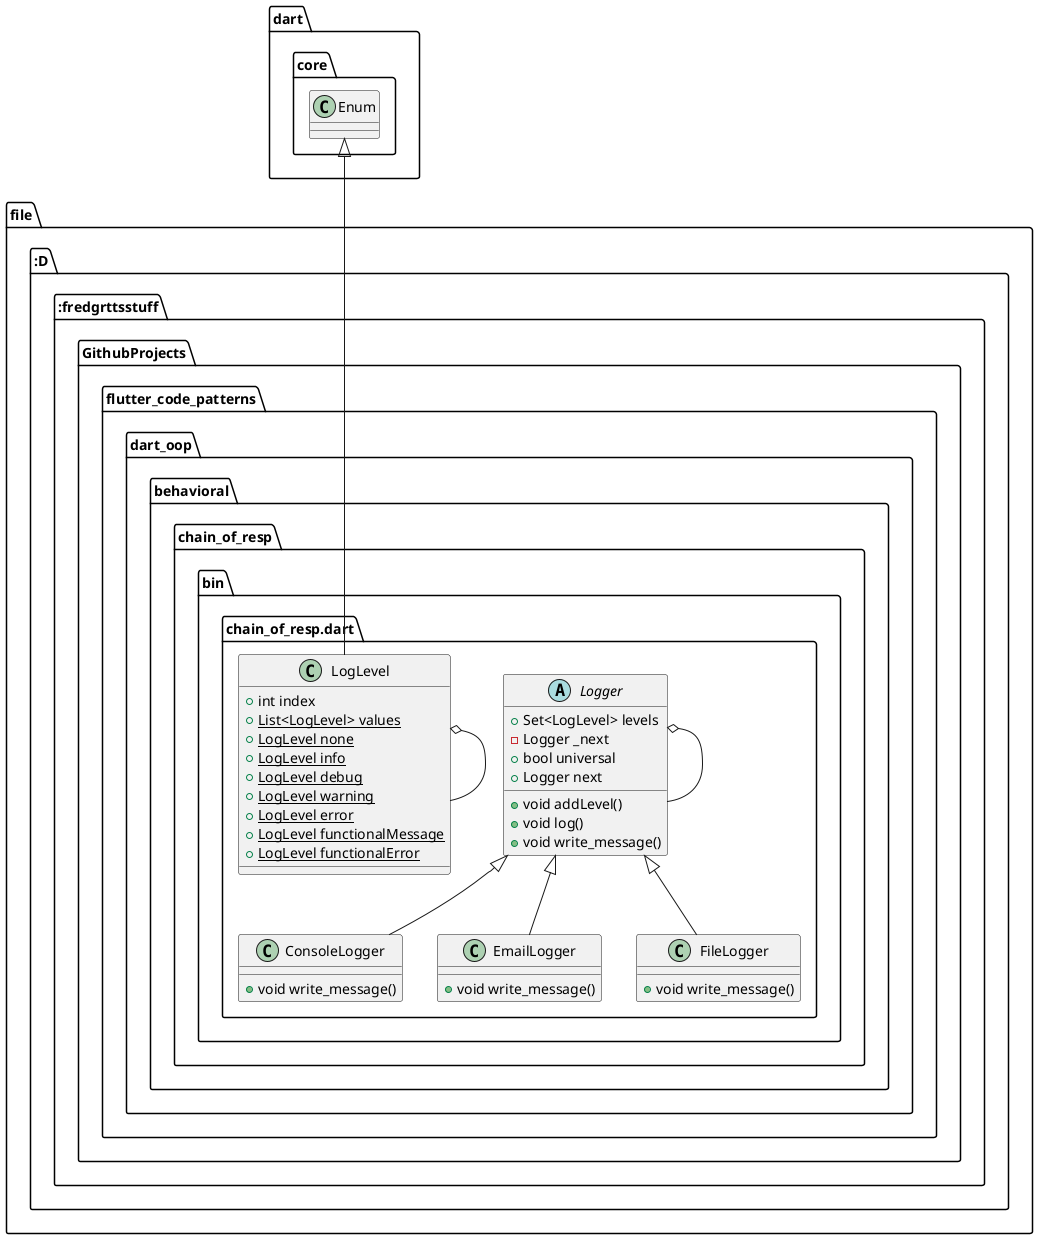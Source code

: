 @startuml
set namespaceSeparator ::

abstract class "file:::::::D:::fredgrttsstuff::GithubProjects::flutter_code_patterns::dart_oop::behavioral::chain_of_resp::bin::chain_of_resp.dart::Logger" {
  +Set<LogLevel> levels
  -Logger _next
  +bool universal
  +Logger next
  +void addLevel()
  +void log()
  +void write_message()
}

"file:::::::D:::fredgrttsstuff::GithubProjects::flutter_code_patterns::dart_oop::behavioral::chain_of_resp::bin::chain_of_resp.dart::Logger" o-- "file:::::::D:::fredgrttsstuff::GithubProjects::flutter_code_patterns::dart_oop::behavioral::chain_of_resp::bin::chain_of_resp.dart::Logger"

class "file:::::::D:::fredgrttsstuff::GithubProjects::flutter_code_patterns::dart_oop::behavioral::chain_of_resp::bin::chain_of_resp.dart::ConsoleLogger" {
  +void write_message()
}

"file:::::::D:::fredgrttsstuff::GithubProjects::flutter_code_patterns::dart_oop::behavioral::chain_of_resp::bin::chain_of_resp.dart::Logger" <|-- "file:::::::D:::fredgrttsstuff::GithubProjects::flutter_code_patterns::dart_oop::behavioral::chain_of_resp::bin::chain_of_resp.dart::ConsoleLogger"

class "file:::::::D:::fredgrttsstuff::GithubProjects::flutter_code_patterns::dart_oop::behavioral::chain_of_resp::bin::chain_of_resp.dart::EmailLogger" {
  +void write_message()
}

"file:::::::D:::fredgrttsstuff::GithubProjects::flutter_code_patterns::dart_oop::behavioral::chain_of_resp::bin::chain_of_resp.dart::Logger" <|-- "file:::::::D:::fredgrttsstuff::GithubProjects::flutter_code_patterns::dart_oop::behavioral::chain_of_resp::bin::chain_of_resp.dart::EmailLogger"

class "file:::::::D:::fredgrttsstuff::GithubProjects::flutter_code_patterns::dart_oop::behavioral::chain_of_resp::bin::chain_of_resp.dart::FileLogger" {
  +void write_message()
}

"file:::::::D:::fredgrttsstuff::GithubProjects::flutter_code_patterns::dart_oop::behavioral::chain_of_resp::bin::chain_of_resp.dart::Logger" <|-- "file:::::::D:::fredgrttsstuff::GithubProjects::flutter_code_patterns::dart_oop::behavioral::chain_of_resp::bin::chain_of_resp.dart::FileLogger"

class "file:::::::D:::fredgrttsstuff::GithubProjects::flutter_code_patterns::dart_oop::behavioral::chain_of_resp::bin::chain_of_resp.dart::LogLevel" {
  +int index
  {static} +List<LogLevel> values
  {static} +LogLevel none
  {static} +LogLevel info
  {static} +LogLevel debug
  {static} +LogLevel warning
  {static} +LogLevel error
  {static} +LogLevel functionalMessage
  {static} +LogLevel functionalError
}

"file:::::::D:::fredgrttsstuff::GithubProjects::flutter_code_patterns::dart_oop::behavioral::chain_of_resp::bin::chain_of_resp.dart::LogLevel" o-- "file:::::::D:::fredgrttsstuff::GithubProjects::flutter_code_patterns::dart_oop::behavioral::chain_of_resp::bin::chain_of_resp.dart::LogLevel"
"dart::core::Enum" <|-- "file:::::::D:::fredgrttsstuff::GithubProjects::flutter_code_patterns::dart_oop::behavioral::chain_of_resp::bin::chain_of_resp.dart::LogLevel"


@enduml